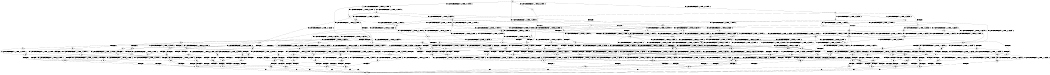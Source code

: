 digraph BCG {
size = "7, 10.5";
center = TRUE;
node [shape = circle];
0 [peripheries = 2];
0 -> 1 [label = "EX !0 !ATOMIC_EXCH_BRANCH (1, +1, TRUE, +0, 3, TRUE) !:0:"];
0 -> 2 [label = "EX !1 !ATOMIC_EXCH_BRANCH (1, +1, TRUE, +0, 2, TRUE) !:0:"];
0 -> 3 [label = "EX !2 !ATOMIC_EXCH_BRANCH (1, +0, TRUE, +0, 1, TRUE) !:0:"];
0 -> 4 [label = "EX !0 !ATOMIC_EXCH_BRANCH (1, +1, TRUE, +0, 3, TRUE) !:0:"];
1 -> 5 [label = "TERMINATE !0"];
2 -> 6 [label = "EX !0 !ATOMIC_EXCH_BRANCH (1, +1, TRUE, +0, 3, FALSE) !:0:"];
2 -> 7 [label = "TERMINATE !1"];
2 -> 8 [label = "EX !2 !ATOMIC_EXCH_BRANCH (1, +0, TRUE, +0, 1, FALSE) !:0:"];
2 -> 9 [label = "EX !0 !ATOMIC_EXCH_BRANCH (1, +1, TRUE, +0, 3, FALSE) !:0:"];
3 -> 10 [label = "EX !0 !ATOMIC_EXCH_BRANCH (1, +1, TRUE, +0, 3, TRUE) !:0:"];
3 -> 11 [label = "EX !1 !ATOMIC_EXCH_BRANCH (1, +1, TRUE, +0, 2, TRUE) !:0:"];
3 -> 12 [label = "EX !0 !ATOMIC_EXCH_BRANCH (1, +1, TRUE, +0, 3, TRUE) !:0:"];
3 -> 3 [label = "EX !2 !ATOMIC_EXCH_BRANCH (1, +0, TRUE, +0, 1, TRUE) !:0:"];
4 -> 5 [label = "TERMINATE !0"];
4 -> 13 [label = "TERMINATE !0"];
4 -> 14 [label = "EX !1 !ATOMIC_EXCH_BRANCH (1, +1, TRUE, +0, 2, FALSE) !:0:"];
4 -> 15 [label = "EX !2 !ATOMIC_EXCH_BRANCH (1, +0, TRUE, +0, 1, FALSE) !:0:"];
5 -> 16 [label = "EX !1 !ATOMIC_EXCH_BRANCH (1, +1, TRUE, +0, 2, FALSE) !:1:"];
6 -> 17 [label = "EX !0 !ATOMIC_EXCH_BRANCH (1, +0, TRUE, +1, 1, TRUE) !:0:"];
7 -> 18 [label = "EX !0 !ATOMIC_EXCH_BRANCH (1, +1, TRUE, +0, 3, FALSE) !:0:"];
7 -> 19 [label = "EX !2 !ATOMIC_EXCH_BRANCH (1, +0, TRUE, +0, 1, FALSE) !:0:"];
7 -> 20 [label = "EX !0 !ATOMIC_EXCH_BRANCH (1, +1, TRUE, +0, 3, FALSE) !:0:"];
8 -> 21 [label = "EX !0 !ATOMIC_EXCH_BRANCH (1, +1, TRUE, +0, 3, TRUE) !:0:"];
8 -> 22 [label = "TERMINATE !1"];
8 -> 23 [label = "TERMINATE !2"];
8 -> 24 [label = "EX !0 !ATOMIC_EXCH_BRANCH (1, +1, TRUE, +0, 3, TRUE) !:0:"];
9 -> 17 [label = "EX !0 !ATOMIC_EXCH_BRANCH (1, +0, TRUE, +1, 1, TRUE) !:0:"];
9 -> 25 [label = "TERMINATE !1"];
9 -> 26 [label = "EX !2 !ATOMIC_EXCH_BRANCH (1, +0, TRUE, +0, 1, FALSE) !:0:"];
9 -> 27 [label = "EX !0 !ATOMIC_EXCH_BRANCH (1, +0, TRUE, +1, 1, TRUE) !:0:"];
10 -> 28 [label = "TERMINATE !0"];
11 -> 29 [label = "EX !0 !ATOMIC_EXCH_BRANCH (1, +1, TRUE, +0, 3, FALSE) !:0:"];
11 -> 30 [label = "TERMINATE !1"];
11 -> 31 [label = "EX !0 !ATOMIC_EXCH_BRANCH (1, +1, TRUE, +0, 3, FALSE) !:0:"];
11 -> 8 [label = "EX !2 !ATOMIC_EXCH_BRANCH (1, +0, TRUE, +0, 1, FALSE) !:0:"];
12 -> 28 [label = "TERMINATE !0"];
12 -> 32 [label = "TERMINATE !0"];
12 -> 33 [label = "EX !1 !ATOMIC_EXCH_BRANCH (1, +1, TRUE, +0, 2, FALSE) !:0:"];
12 -> 15 [label = "EX !2 !ATOMIC_EXCH_BRANCH (1, +0, TRUE, +0, 1, FALSE) !:0:"];
13 -> 16 [label = "EX !1 !ATOMIC_EXCH_BRANCH (1, +1, TRUE, +0, 2, FALSE) !:1:"];
13 -> 34 [label = "EX !2 !ATOMIC_EXCH_BRANCH (1, +0, TRUE, +0, 1, FALSE) !:1:"];
13 -> 35 [label = "EX !1 !ATOMIC_EXCH_BRANCH (1, +1, TRUE, +0, 2, FALSE) !:1:"];
14 -> 36 [label = "TERMINATE !0"];
14 -> 37 [label = "TERMINATE !1"];
14 -> 38 [label = "TERMINATE !0"];
14 -> 39 [label = "EX !2 !ATOMIC_EXCH_BRANCH (1, +0, TRUE, +0, 1, FALSE) !:0:"];
15 -> 40 [label = "TERMINATE !0"];
15 -> 41 [label = "TERMINATE !2"];
15 -> 42 [label = "TERMINATE !0"];
15 -> 24 [label = "EX !1 !ATOMIC_EXCH_BRANCH (1, +1, TRUE, +0, 2, TRUE) !:0:"];
16 -> 43 [label = "TERMINATE !1"];
17 -> 44 [label = "EX !0 !ATOMIC_EXCH_BRANCH (1, +1, TRUE, +0, 3, TRUE) !:0:"];
18 -> 45 [label = "EX !0 !ATOMIC_EXCH_BRANCH (1, +0, TRUE, +1, 1, TRUE) !:0:"];
19 -> 46 [label = "EX !0 !ATOMIC_EXCH_BRANCH (1, +1, TRUE, +0, 3, TRUE) !:0:"];
19 -> 47 [label = "TERMINATE !2"];
19 -> 48 [label = "EX !0 !ATOMIC_EXCH_BRANCH (1, +1, TRUE, +0, 3, TRUE) !:0:"];
20 -> 45 [label = "EX !0 !ATOMIC_EXCH_BRANCH (1, +0, TRUE, +1, 1, TRUE) !:0:"];
20 -> 49 [label = "EX !2 !ATOMIC_EXCH_BRANCH (1, +0, TRUE, +0, 1, FALSE) !:0:"];
20 -> 50 [label = "EX !0 !ATOMIC_EXCH_BRANCH (1, +0, TRUE, +1, 1, TRUE) !:0:"];
21 -> 51 [label = "TERMINATE !0"];
22 -> 46 [label = "EX !0 !ATOMIC_EXCH_BRANCH (1, +1, TRUE, +0, 3, TRUE) !:0:"];
22 -> 47 [label = "TERMINATE !2"];
22 -> 48 [label = "EX !0 !ATOMIC_EXCH_BRANCH (1, +1, TRUE, +0, 3, TRUE) !:0:"];
23 -> 52 [label = "EX !0 !ATOMIC_EXCH_BRANCH (1, +1, TRUE, +0, 3, TRUE) !:0:"];
23 -> 53 [label = "TERMINATE !1"];
23 -> 54 [label = "EX !0 !ATOMIC_EXCH_BRANCH (1, +1, TRUE, +0, 3, TRUE) !:0:"];
24 -> 51 [label = "TERMINATE !0"];
24 -> 55 [label = "TERMINATE !1"];
24 -> 56 [label = "TERMINATE !2"];
24 -> 57 [label = "TERMINATE !0"];
25 -> 45 [label = "EX !0 !ATOMIC_EXCH_BRANCH (1, +0, TRUE, +1, 1, TRUE) !:0:"];
25 -> 49 [label = "EX !2 !ATOMIC_EXCH_BRANCH (1, +0, TRUE, +0, 1, FALSE) !:0:"];
25 -> 50 [label = "EX !0 !ATOMIC_EXCH_BRANCH (1, +0, TRUE, +1, 1, TRUE) !:0:"];
26 -> 58 [label = "EX !0 !ATOMIC_EXCH_BRANCH (1, +0, TRUE, +1, 1, FALSE) !:0:"];
26 -> 59 [label = "TERMINATE !1"];
26 -> 60 [label = "TERMINATE !2"];
26 -> 61 [label = "EX !0 !ATOMIC_EXCH_BRANCH (1, +0, TRUE, +1, 1, FALSE) !:0:"];
27 -> 44 [label = "EX !0 !ATOMIC_EXCH_BRANCH (1, +1, TRUE, +0, 3, TRUE) !:0:"];
27 -> 62 [label = "TERMINATE !1"];
27 -> 63 [label = "EX !2 !ATOMIC_EXCH_BRANCH (1, +0, TRUE, +0, 1, TRUE) !:0:"];
27 -> 64 [label = "EX !0 !ATOMIC_EXCH_BRANCH (1, +1, TRUE, +0, 3, TRUE) !:0:"];
28 -> 65 [label = "EX !1 !ATOMIC_EXCH_BRANCH (1, +1, TRUE, +0, 2, FALSE) !:1:"];
29 -> 66 [label = "EX !0 !ATOMIC_EXCH_BRANCH (1, +0, TRUE, +1, 1, TRUE) !:0:"];
30 -> 67 [label = "EX !0 !ATOMIC_EXCH_BRANCH (1, +1, TRUE, +0, 3, FALSE) !:0:"];
30 -> 68 [label = "EX !0 !ATOMIC_EXCH_BRANCH (1, +1, TRUE, +0, 3, FALSE) !:0:"];
30 -> 19 [label = "EX !2 !ATOMIC_EXCH_BRANCH (1, +0, TRUE, +0, 1, FALSE) !:0:"];
31 -> 66 [label = "EX !0 !ATOMIC_EXCH_BRANCH (1, +0, TRUE, +1, 1, TRUE) !:0:"];
31 -> 69 [label = "TERMINATE !1"];
31 -> 26 [label = "EX !2 !ATOMIC_EXCH_BRANCH (1, +0, TRUE, +0, 1, FALSE) !:0:"];
31 -> 70 [label = "EX !0 !ATOMIC_EXCH_BRANCH (1, +0, TRUE, +1, 1, TRUE) !:0:"];
32 -> 65 [label = "EX !1 !ATOMIC_EXCH_BRANCH (1, +1, TRUE, +0, 2, FALSE) !:1:"];
32 -> 71 [label = "EX !1 !ATOMIC_EXCH_BRANCH (1, +1, TRUE, +0, 2, FALSE) !:1:"];
32 -> 34 [label = "EX !2 !ATOMIC_EXCH_BRANCH (1, +0, TRUE, +0, 1, FALSE) !:1:"];
33 -> 72 [label = "TERMINATE !0"];
33 -> 73 [label = "TERMINATE !1"];
33 -> 74 [label = "TERMINATE !0"];
33 -> 39 [label = "EX !2 !ATOMIC_EXCH_BRANCH (1, +0, TRUE, +0, 1, FALSE) !:0:"];
34 -> 75 [label = "EX !1 !ATOMIC_EXCH_BRANCH (1, +1, TRUE, +0, 2, TRUE) !:1:"];
34 -> 76 [label = "TERMINATE !2"];
34 -> 77 [label = "EX !1 !ATOMIC_EXCH_BRANCH (1, +1, TRUE, +0, 2, TRUE) !:1:"];
35 -> 43 [label = "TERMINATE !1"];
35 -> 78 [label = "TERMINATE !1"];
35 -> 79 [label = "EX !2 !ATOMIC_EXCH_BRANCH (1, +0, TRUE, +0, 1, FALSE) !:1:"];
36 -> 43 [label = "TERMINATE !1"];
37 -> 80 [label = "TERMINATE !0"];
37 -> 81 [label = "TERMINATE !0"];
37 -> 82 [label = "EX !2 !ATOMIC_EXCH_BRANCH (1, +0, TRUE, +0, 1, FALSE) !:0:"];
38 -> 43 [label = "TERMINATE !1"];
38 -> 78 [label = "TERMINATE !1"];
38 -> 79 [label = "EX !2 !ATOMIC_EXCH_BRANCH (1, +0, TRUE, +0, 1, FALSE) !:1:"];
39 -> 83 [label = "TERMINATE !0"];
39 -> 84 [label = "TERMINATE !1"];
39 -> 85 [label = "TERMINATE !2"];
39 -> 86 [label = "TERMINATE !0"];
40 -> 75 [label = "EX !1 !ATOMIC_EXCH_BRANCH (1, +1, TRUE, +0, 2, TRUE) !:1:"];
41 -> 87 [label = "TERMINATE !0"];
41 -> 88 [label = "TERMINATE !0"];
41 -> 54 [label = "EX !1 !ATOMIC_EXCH_BRANCH (1, +1, TRUE, +0, 2, TRUE) !:0:"];
42 -> 75 [label = "EX !1 !ATOMIC_EXCH_BRANCH (1, +1, TRUE, +0, 2, TRUE) !:1:"];
42 -> 76 [label = "TERMINATE !2"];
42 -> 77 [label = "EX !1 !ATOMIC_EXCH_BRANCH (1, +1, TRUE, +0, 2, TRUE) !:1:"];
43 -> 89 [label = "EX !2 !ATOMIC_EXCH_BRANCH (1, +0, TRUE, +0, 1, FALSE) !:2:"];
44 -> 36 [label = "TERMINATE !0"];
45 -> 90 [label = "EX !0 !ATOMIC_EXCH_BRANCH (1, +1, TRUE, +0, 3, TRUE) !:0:"];
46 -> 91 [label = "TERMINATE !0"];
47 -> 92 [label = "EX !0 !ATOMIC_EXCH_BRANCH (1, +1, TRUE, +0, 3, TRUE) !:0:"];
47 -> 93 [label = "EX !0 !ATOMIC_EXCH_BRANCH (1, +1, TRUE, +0, 3, TRUE) !:0:"];
48 -> 91 [label = "TERMINATE !0"];
48 -> 94 [label = "TERMINATE !2"];
48 -> 95 [label = "TERMINATE !0"];
49 -> 96 [label = "EX !0 !ATOMIC_EXCH_BRANCH (1, +0, TRUE, +1, 1, FALSE) !:0:"];
49 -> 97 [label = "TERMINATE !2"];
49 -> 98 [label = "EX !0 !ATOMIC_EXCH_BRANCH (1, +0, TRUE, +1, 1, FALSE) !:0:"];
50 -> 90 [label = "EX !0 !ATOMIC_EXCH_BRANCH (1, +1, TRUE, +0, 3, TRUE) !:0:"];
50 -> 99 [label = "EX !2 !ATOMIC_EXCH_BRANCH (1, +0, TRUE, +0, 1, TRUE) !:0:"];
50 -> 100 [label = "EX !0 !ATOMIC_EXCH_BRANCH (1, +1, TRUE, +0, 3, TRUE) !:0:"];
51 -> 101 [label = "TERMINATE !2"];
52 -> 102 [label = "TERMINATE !0"];
53 -> 92 [label = "EX !0 !ATOMIC_EXCH_BRANCH (1, +1, TRUE, +0, 3, TRUE) !:0:"];
53 -> 93 [label = "EX !0 !ATOMIC_EXCH_BRANCH (1, +1, TRUE, +0, 3, TRUE) !:0:"];
54 -> 102 [label = "TERMINATE !0"];
54 -> 103 [label = "TERMINATE !1"];
54 -> 104 [label = "TERMINATE !0"];
55 -> 91 [label = "TERMINATE !0"];
55 -> 94 [label = "TERMINATE !2"];
55 -> 95 [label = "TERMINATE !0"];
56 -> 102 [label = "TERMINATE !0"];
56 -> 103 [label = "TERMINATE !1"];
56 -> 104 [label = "TERMINATE !0"];
57 -> 101 [label = "TERMINATE !2"];
57 -> 105 [label = "TERMINATE !1"];
57 -> 106 [label = "TERMINATE !2"];
58 -> 83 [label = "TERMINATE !0"];
59 -> 96 [label = "EX !0 !ATOMIC_EXCH_BRANCH (1, +0, TRUE, +1, 1, FALSE) !:0:"];
59 -> 97 [label = "TERMINATE !2"];
59 -> 98 [label = "EX !0 !ATOMIC_EXCH_BRANCH (1, +0, TRUE, +1, 1, FALSE) !:0:"];
60 -> 107 [label = "EX !0 !ATOMIC_EXCH_BRANCH (1, +0, TRUE, +1, 1, FALSE) !:0:"];
60 -> 108 [label = "TERMINATE !1"];
60 -> 109 [label = "EX !0 !ATOMIC_EXCH_BRANCH (1, +0, TRUE, +1, 1, FALSE) !:0:"];
61 -> 83 [label = "TERMINATE !0"];
61 -> 84 [label = "TERMINATE !1"];
61 -> 85 [label = "TERMINATE !2"];
61 -> 86 [label = "TERMINATE !0"];
62 -> 90 [label = "EX !0 !ATOMIC_EXCH_BRANCH (1, +1, TRUE, +0, 3, TRUE) !:0:"];
62 -> 99 [label = "EX !2 !ATOMIC_EXCH_BRANCH (1, +0, TRUE, +0, 1, TRUE) !:0:"];
62 -> 100 [label = "EX !0 !ATOMIC_EXCH_BRANCH (1, +1, TRUE, +0, 3, TRUE) !:0:"];
63 -> 110 [label = "EX !0 !ATOMIC_EXCH_BRANCH (1, +1, TRUE, +0, 3, TRUE) !:0:"];
63 -> 111 [label = "TERMINATE !1"];
63 -> 63 [label = "EX !2 !ATOMIC_EXCH_BRANCH (1, +0, TRUE, +0, 1, TRUE) !:0:"];
63 -> 112 [label = "EX !0 !ATOMIC_EXCH_BRANCH (1, +1, TRUE, +0, 3, TRUE) !:0:"];
64 -> 36 [label = "TERMINATE !0"];
64 -> 37 [label = "TERMINATE !1"];
64 -> 38 [label = "TERMINATE !0"];
64 -> 39 [label = "EX !2 !ATOMIC_EXCH_BRANCH (1, +0, TRUE, +0, 1, FALSE) !:0:"];
65 -> 113 [label = "TERMINATE !1"];
66 -> 110 [label = "EX !0 !ATOMIC_EXCH_BRANCH (1, +1, TRUE, +0, 3, TRUE) !:0:"];
67 -> 114 [label = "EX !0 !ATOMIC_EXCH_BRANCH (1, +0, TRUE, +1, 1, TRUE) !:0:"];
68 -> 114 [label = "EX !0 !ATOMIC_EXCH_BRANCH (1, +0, TRUE, +1, 1, TRUE) !:0:"];
68 -> 49 [label = "EX !2 !ATOMIC_EXCH_BRANCH (1, +0, TRUE, +0, 1, FALSE) !:0:"];
68 -> 115 [label = "EX !0 !ATOMIC_EXCH_BRANCH (1, +0, TRUE, +1, 1, TRUE) !:0:"];
69 -> 114 [label = "EX !0 !ATOMIC_EXCH_BRANCH (1, +0, TRUE, +1, 1, TRUE) !:0:"];
69 -> 49 [label = "EX !2 !ATOMIC_EXCH_BRANCH (1, +0, TRUE, +0, 1, FALSE) !:0:"];
69 -> 115 [label = "EX !0 !ATOMIC_EXCH_BRANCH (1, +0, TRUE, +1, 1, TRUE) !:0:"];
70 -> 110 [label = "EX !0 !ATOMIC_EXCH_BRANCH (1, +1, TRUE, +0, 3, TRUE) !:0:"];
70 -> 111 [label = "TERMINATE !1"];
70 -> 63 [label = "EX !2 !ATOMIC_EXCH_BRANCH (1, +0, TRUE, +0, 1, TRUE) !:0:"];
70 -> 112 [label = "EX !0 !ATOMIC_EXCH_BRANCH (1, +1, TRUE, +0, 3, TRUE) !:0:"];
71 -> 113 [label = "TERMINATE !1"];
71 -> 116 [label = "TERMINATE !1"];
71 -> 79 [label = "EX !2 !ATOMIC_EXCH_BRANCH (1, +0, TRUE, +0, 1, FALSE) !:1:"];
72 -> 113 [label = "TERMINATE !1"];
73 -> 117 [label = "TERMINATE !0"];
73 -> 118 [label = "TERMINATE !0"];
73 -> 82 [label = "EX !2 !ATOMIC_EXCH_BRANCH (1, +0, TRUE, +0, 1, FALSE) !:0:"];
74 -> 113 [label = "TERMINATE !1"];
74 -> 116 [label = "TERMINATE !1"];
74 -> 79 [label = "EX !2 !ATOMIC_EXCH_BRANCH (1, +0, TRUE, +0, 1, FALSE) !:1:"];
75 -> 101 [label = "TERMINATE !2"];
76 -> 119 [label = "EX !1 !ATOMIC_EXCH_BRANCH (1, +1, TRUE, +0, 2, TRUE) !:1:"];
76 -> 120 [label = "EX !1 !ATOMIC_EXCH_BRANCH (1, +1, TRUE, +0, 2, TRUE) !:1:"];
77 -> 101 [label = "TERMINATE !2"];
77 -> 105 [label = "TERMINATE !1"];
77 -> 106 [label = "TERMINATE !2"];
78 -> 89 [label = "EX !2 !ATOMIC_EXCH_BRANCH (1, +0, TRUE, +0, 1, FALSE) !:2:"];
78 -> 121 [label = "EX !2 !ATOMIC_EXCH_BRANCH (1, +0, TRUE, +0, 1, FALSE) !:2:"];
79 -> 122 [label = "TERMINATE !2"];
79 -> 123 [label = "TERMINATE !1"];
79 -> 124 [label = "TERMINATE !2"];
80 -> 89 [label = "EX !2 !ATOMIC_EXCH_BRANCH (1, +0, TRUE, +0, 1, FALSE) !:2:"];
81 -> 89 [label = "EX !2 !ATOMIC_EXCH_BRANCH (1, +0, TRUE, +0, 1, FALSE) !:2:"];
81 -> 121 [label = "EX !2 !ATOMIC_EXCH_BRANCH (1, +0, TRUE, +0, 1, FALSE) !:2:"];
82 -> 125 [label = "TERMINATE !0"];
82 -> 126 [label = "TERMINATE !2"];
82 -> 127 [label = "TERMINATE !0"];
83 -> 122 [label = "TERMINATE !2"];
84 -> 125 [label = "TERMINATE !0"];
84 -> 126 [label = "TERMINATE !2"];
84 -> 127 [label = "TERMINATE !0"];
85 -> 128 [label = "TERMINATE !0"];
85 -> 129 [label = "TERMINATE !1"];
85 -> 130 [label = "TERMINATE !0"];
86 -> 122 [label = "TERMINATE !2"];
86 -> 123 [label = "TERMINATE !1"];
86 -> 124 [label = "TERMINATE !2"];
87 -> 119 [label = "EX !1 !ATOMIC_EXCH_BRANCH (1, +1, TRUE, +0, 2, TRUE) !:1:"];
88 -> 119 [label = "EX !1 !ATOMIC_EXCH_BRANCH (1, +1, TRUE, +0, 2, TRUE) !:1:"];
88 -> 120 [label = "EX !1 !ATOMIC_EXCH_BRANCH (1, +1, TRUE, +0, 2, TRUE) !:1:"];
89 -> 131 [label = "TERMINATE !2"];
90 -> 80 [label = "TERMINATE !0"];
91 -> 132 [label = "TERMINATE !2"];
92 -> 133 [label = "TERMINATE !0"];
93 -> 133 [label = "TERMINATE !0"];
93 -> 134 [label = "TERMINATE !0"];
94 -> 133 [label = "TERMINATE !0"];
94 -> 134 [label = "TERMINATE !0"];
95 -> 132 [label = "TERMINATE !2"];
95 -> 135 [label = "TERMINATE !2"];
96 -> 125 [label = "TERMINATE !0"];
97 -> 136 [label = "EX !0 !ATOMIC_EXCH_BRANCH (1, +0, TRUE, +1, 1, FALSE) !:0:"];
97 -> 137 [label = "EX !0 !ATOMIC_EXCH_BRANCH (1, +0, TRUE, +1, 1, FALSE) !:0:"];
98 -> 125 [label = "TERMINATE !0"];
98 -> 126 [label = "TERMINATE !2"];
98 -> 127 [label = "TERMINATE !0"];
99 -> 138 [label = "EX !0 !ATOMIC_EXCH_BRANCH (1, +1, TRUE, +0, 3, TRUE) !:0:"];
99 -> 99 [label = "EX !2 !ATOMIC_EXCH_BRANCH (1, +0, TRUE, +0, 1, TRUE) !:0:"];
99 -> 139 [label = "EX !0 !ATOMIC_EXCH_BRANCH (1, +1, TRUE, +0, 3, TRUE) !:0:"];
100 -> 80 [label = "TERMINATE !0"];
100 -> 81 [label = "TERMINATE !0"];
100 -> 82 [label = "EX !2 !ATOMIC_EXCH_BRANCH (1, +0, TRUE, +0, 1, FALSE) !:0:"];
101 -> 140 [label = "TERMINATE !1"];
102 -> 140 [label = "TERMINATE !1"];
103 -> 133 [label = "TERMINATE !0"];
103 -> 134 [label = "TERMINATE !0"];
104 -> 140 [label = "TERMINATE !1"];
104 -> 141 [label = "TERMINATE !1"];
105 -> 132 [label = "TERMINATE !2"];
105 -> 135 [label = "TERMINATE !2"];
106 -> 140 [label = "TERMINATE !1"];
106 -> 141 [label = "TERMINATE !1"];
107 -> 128 [label = "TERMINATE !0"];
108 -> 136 [label = "EX !0 !ATOMIC_EXCH_BRANCH (1, +0, TRUE, +1, 1, FALSE) !:0:"];
108 -> 137 [label = "EX !0 !ATOMIC_EXCH_BRANCH (1, +0, TRUE, +1, 1, FALSE) !:0:"];
109 -> 128 [label = "TERMINATE !0"];
109 -> 129 [label = "TERMINATE !1"];
109 -> 130 [label = "TERMINATE !0"];
110 -> 72 [label = "TERMINATE !0"];
111 -> 138 [label = "EX !0 !ATOMIC_EXCH_BRANCH (1, +1, TRUE, +0, 3, TRUE) !:0:"];
111 -> 99 [label = "EX !2 !ATOMIC_EXCH_BRANCH (1, +0, TRUE, +0, 1, TRUE) !:0:"];
111 -> 139 [label = "EX !0 !ATOMIC_EXCH_BRANCH (1, +1, TRUE, +0, 3, TRUE) !:0:"];
112 -> 72 [label = "TERMINATE !0"];
112 -> 73 [label = "TERMINATE !1"];
112 -> 74 [label = "TERMINATE !0"];
112 -> 39 [label = "EX !2 !ATOMIC_EXCH_BRANCH (1, +0, TRUE, +0, 1, FALSE) !:0:"];
113 -> 89 [label = "EX !2 !ATOMIC_EXCH_BRANCH (1, +0, TRUE, +0, 1, FALSE) !:2:"];
114 -> 138 [label = "EX !0 !ATOMIC_EXCH_BRANCH (1, +1, TRUE, +0, 3, TRUE) !:0:"];
115 -> 138 [label = "EX !0 !ATOMIC_EXCH_BRANCH (1, +1, TRUE, +0, 3, TRUE) !:0:"];
115 -> 99 [label = "EX !2 !ATOMIC_EXCH_BRANCH (1, +0, TRUE, +0, 1, TRUE) !:0:"];
115 -> 139 [label = "EX !0 !ATOMIC_EXCH_BRANCH (1, +1, TRUE, +0, 3, TRUE) !:0:"];
116 -> 89 [label = "EX !2 !ATOMIC_EXCH_BRANCH (1, +0, TRUE, +0, 1, FALSE) !:2:"];
116 -> 121 [label = "EX !2 !ATOMIC_EXCH_BRANCH (1, +0, TRUE, +0, 1, FALSE) !:2:"];
117 -> 89 [label = "EX !2 !ATOMIC_EXCH_BRANCH (1, +0, TRUE, +0, 1, FALSE) !:2:"];
118 -> 89 [label = "EX !2 !ATOMIC_EXCH_BRANCH (1, +0, TRUE, +0, 1, FALSE) !:2:"];
118 -> 121 [label = "EX !2 !ATOMIC_EXCH_BRANCH (1, +0, TRUE, +0, 1, FALSE) !:2:"];
119 -> 140 [label = "TERMINATE !1"];
120 -> 140 [label = "TERMINATE !1"];
120 -> 141 [label = "TERMINATE !1"];
121 -> 131 [label = "TERMINATE !2"];
121 -> 142 [label = "TERMINATE !2"];
122 -> 143 [label = "TERMINATE !1"];
123 -> 131 [label = "TERMINATE !2"];
123 -> 142 [label = "TERMINATE !2"];
124 -> 143 [label = "TERMINATE !1"];
124 -> 144 [label = "TERMINATE !1"];
125 -> 131 [label = "TERMINATE !2"];
126 -> 145 [label = "TERMINATE !0"];
126 -> 146 [label = "TERMINATE !0"];
127 -> 131 [label = "TERMINATE !2"];
127 -> 142 [label = "TERMINATE !2"];
128 -> 143 [label = "TERMINATE !1"];
129 -> 145 [label = "TERMINATE !0"];
129 -> 146 [label = "TERMINATE !0"];
130 -> 143 [label = "TERMINATE !1"];
130 -> 144 [label = "TERMINATE !1"];
131 -> 147 [label = "exit"];
132 -> 147 [label = "exit"];
133 -> 147 [label = "exit"];
134 -> 147 [label = "exit"];
135 -> 147 [label = "exit"];
136 -> 145 [label = "TERMINATE !0"];
137 -> 145 [label = "TERMINATE !0"];
137 -> 146 [label = "TERMINATE !0"];
138 -> 117 [label = "TERMINATE !0"];
139 -> 117 [label = "TERMINATE !0"];
139 -> 118 [label = "TERMINATE !0"];
139 -> 82 [label = "EX !2 !ATOMIC_EXCH_BRANCH (1, +0, TRUE, +0, 1, FALSE) !:0:"];
140 -> 147 [label = "exit"];
141 -> 147 [label = "exit"];
142 -> 147 [label = "exit"];
143 -> 147 [label = "exit"];
144 -> 147 [label = "exit"];
145 -> 147 [label = "exit"];
146 -> 147 [label = "exit"];
}
